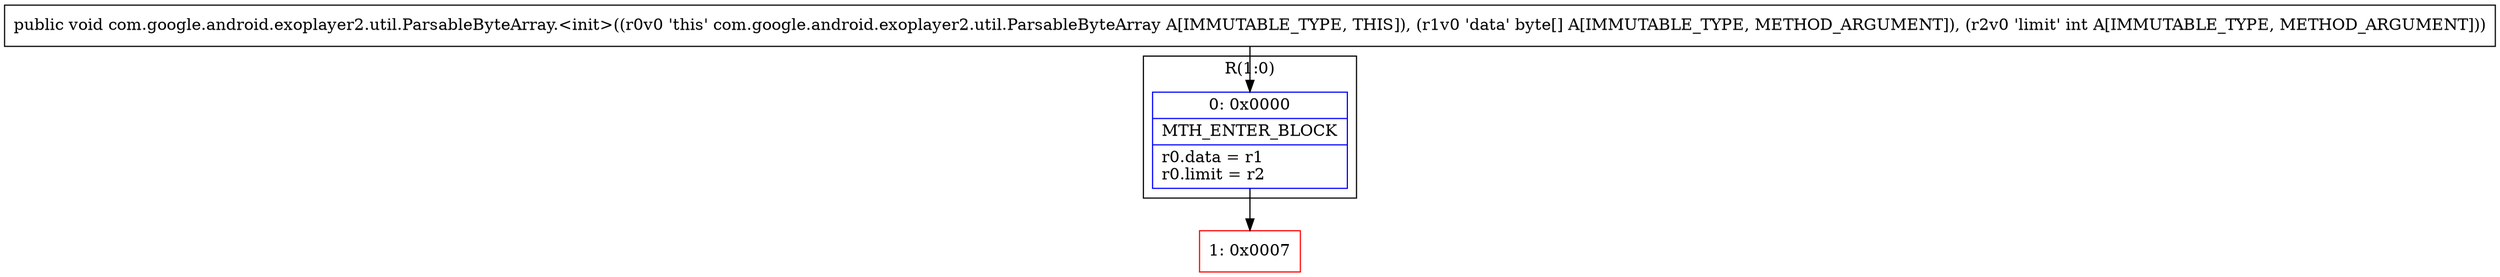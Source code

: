 digraph "CFG forcom.google.android.exoplayer2.util.ParsableByteArray.\<init\>([BI)V" {
subgraph cluster_Region_1975809820 {
label = "R(1:0)";
node [shape=record,color=blue];
Node_0 [shape=record,label="{0\:\ 0x0000|MTH_ENTER_BLOCK\l|r0.data = r1\lr0.limit = r2\l}"];
}
Node_1 [shape=record,color=red,label="{1\:\ 0x0007}"];
MethodNode[shape=record,label="{public void com.google.android.exoplayer2.util.ParsableByteArray.\<init\>((r0v0 'this' com.google.android.exoplayer2.util.ParsableByteArray A[IMMUTABLE_TYPE, THIS]), (r1v0 'data' byte[] A[IMMUTABLE_TYPE, METHOD_ARGUMENT]), (r2v0 'limit' int A[IMMUTABLE_TYPE, METHOD_ARGUMENT])) }"];
MethodNode -> Node_0;
Node_0 -> Node_1;
}

